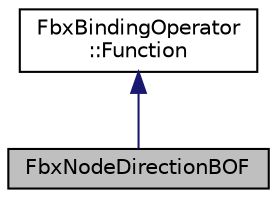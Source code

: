digraph "FbxNodeDirectionBOF"
{
  edge [fontname="Helvetica",fontsize="10",labelfontname="Helvetica",labelfontsize="10"];
  node [fontname="Helvetica",fontsize="10",shape=record];
  Node0 [label="FbxNodeDirectionBOF",height=0.2,width=0.4,color="black", fillcolor="grey75", style="filled", fontcolor="black"];
  Node1 -> Node0 [dir="back",color="midnightblue",fontsize="10",style="solid"];
  Node1 [label="FbxBindingOperator\l::Function",height=0.2,width=0.4,color="black", fillcolor="white", style="filled",URL="$class_fbx_binding_operator_1_1_function.html"];
}
